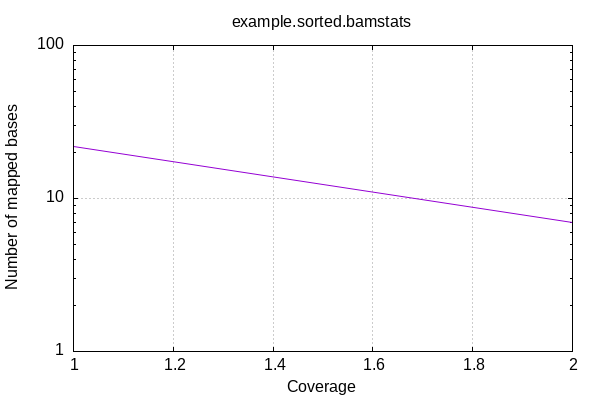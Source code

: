 
            set terminal png size 600,400 truecolor
            set output "example.stats/coverage.png"
            set grid xtics ytics y2tics back lc rgb "#cccccc"
            set ylabel "Number of mapped bases"
            set xlabel "Coverage"
            set log y
            set style fill solid border -1
            set title "example.sorted.bamstats"
            set xrange [:2]
            plot '-' with lines notitle
        1	22
2	7
end
